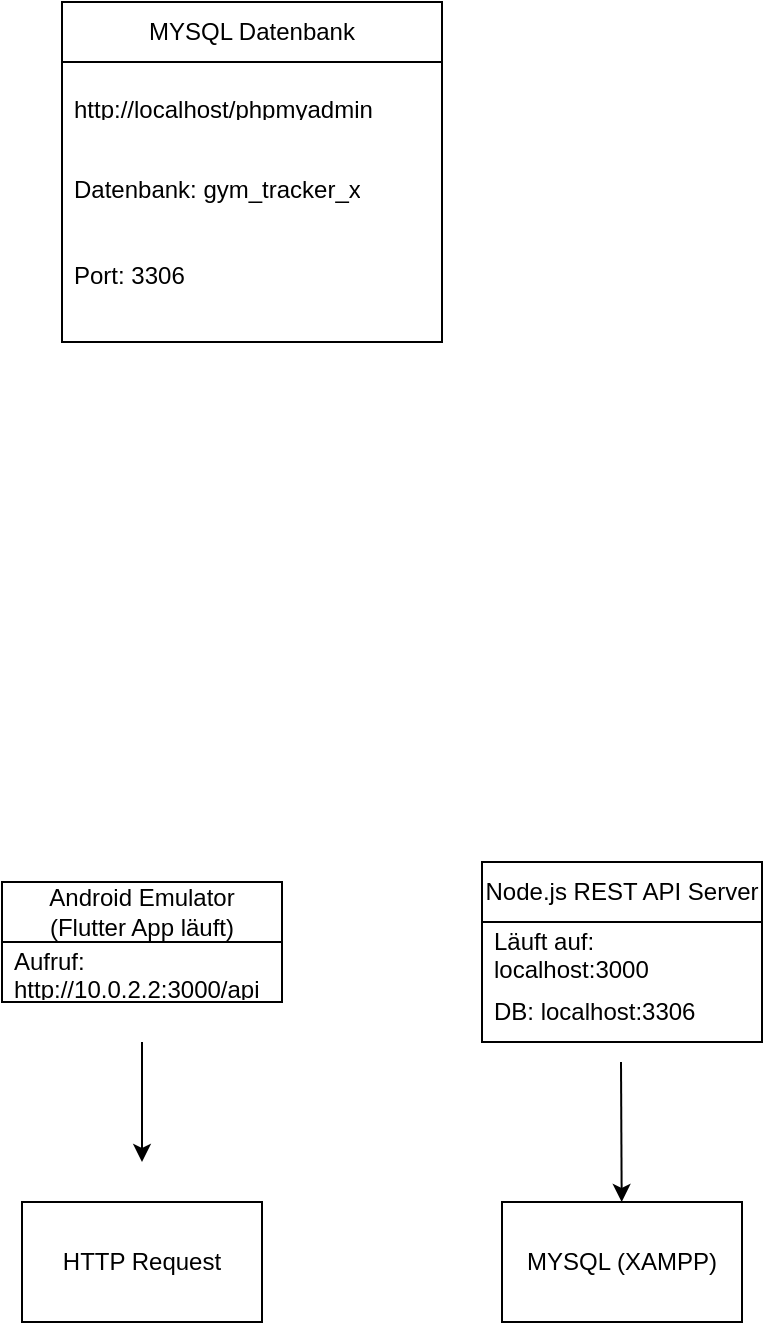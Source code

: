 <mxfile version="24.9.1">
  <diagram name="Seite-1" id="v38-Aa27aaraVS3fnahe">
    <mxGraphModel dx="1831" dy="807" grid="1" gridSize="10" guides="1" tooltips="1" connect="1" arrows="1" fold="1" page="1" pageScale="1" pageWidth="827" pageHeight="1169" math="0" shadow="0">
      <root>
        <mxCell id="0" />
        <mxCell id="1" parent="0" />
        <mxCell id="wmPQqVfjjBVrpNt7dZlr-10" value="Android Emulator&lt;div&gt;(Flutter App läuft)&lt;/div&gt;" style="swimlane;fontStyle=0;childLayout=stackLayout;horizontal=1;startSize=30;horizontalStack=0;resizeParent=1;resizeParentMax=0;resizeLast=0;collapsible=1;marginBottom=0;whiteSpace=wrap;html=1;" vertex="1" parent="1">
          <mxGeometry x="290" y="790" width="140" height="60" as="geometry" />
        </mxCell>
        <mxCell id="wmPQqVfjjBVrpNt7dZlr-11" value="Aufruf: http://10.0.2.2:3000/api&amp;nbsp;&amp;nbsp;" style="text;strokeColor=none;fillColor=none;align=left;verticalAlign=middle;spacingLeft=4;spacingRight=4;overflow=hidden;points=[[0,0.5],[1,0.5]];portConstraint=eastwest;rotatable=0;whiteSpace=wrap;html=1;" vertex="1" parent="wmPQqVfjjBVrpNt7dZlr-10">
          <mxGeometry y="30" width="140" height="30" as="geometry" />
        </mxCell>
        <mxCell id="wmPQqVfjjBVrpNt7dZlr-14" value="" style="endArrow=classic;html=1;rounded=0;" edge="1" parent="1">
          <mxGeometry width="50" height="50" relative="1" as="geometry">
            <mxPoint x="360" y="870" as="sourcePoint" />
            <mxPoint x="360" y="930" as="targetPoint" />
          </mxGeometry>
        </mxCell>
        <mxCell id="wmPQqVfjjBVrpNt7dZlr-16" value="HTTP Request" style="rounded=0;whiteSpace=wrap;html=1;" vertex="1" parent="1">
          <mxGeometry x="300" y="950" width="120" height="60" as="geometry" />
        </mxCell>
        <mxCell id="wmPQqVfjjBVrpNt7dZlr-18" value="Node.js REST API Server" style="swimlane;fontStyle=0;childLayout=stackLayout;horizontal=1;startSize=30;horizontalStack=0;resizeParent=1;resizeParentMax=0;resizeLast=0;collapsible=1;marginBottom=0;whiteSpace=wrap;html=1;" vertex="1" parent="1">
          <mxGeometry x="530" y="780" width="140" height="90" as="geometry" />
        </mxCell>
        <mxCell id="wmPQqVfjjBVrpNt7dZlr-19" value="Läuft auf: localhost:3000" style="text;strokeColor=none;fillColor=none;align=left;verticalAlign=middle;spacingLeft=4;spacingRight=4;overflow=hidden;points=[[0,0.5],[1,0.5]];portConstraint=eastwest;rotatable=0;whiteSpace=wrap;html=1;" vertex="1" parent="wmPQqVfjjBVrpNt7dZlr-18">
          <mxGeometry y="30" width="140" height="30" as="geometry" />
        </mxCell>
        <mxCell id="wmPQqVfjjBVrpNt7dZlr-20" value="DB: localhost:3306" style="text;strokeColor=none;fillColor=none;align=left;verticalAlign=middle;spacingLeft=4;spacingRight=4;overflow=hidden;points=[[0,0.5],[1,0.5]];portConstraint=eastwest;rotatable=0;whiteSpace=wrap;html=1;" vertex="1" parent="wmPQqVfjjBVrpNt7dZlr-18">
          <mxGeometry y="60" width="140" height="30" as="geometry" />
        </mxCell>
        <mxCell id="wmPQqVfjjBVrpNt7dZlr-22" value="" style="endArrow=classic;html=1;rounded=0;" edge="1" parent="1" target="wmPQqVfjjBVrpNt7dZlr-23">
          <mxGeometry width="50" height="50" relative="1" as="geometry">
            <mxPoint x="599.5" y="880" as="sourcePoint" />
            <mxPoint x="599.5" y="950" as="targetPoint" />
          </mxGeometry>
        </mxCell>
        <mxCell id="wmPQqVfjjBVrpNt7dZlr-23" value="MYSQL (XAMPP)" style="rounded=0;whiteSpace=wrap;html=1;" vertex="1" parent="1">
          <mxGeometry x="540" y="950" width="120" height="60" as="geometry" />
        </mxCell>
        <mxCell id="wmPQqVfjjBVrpNt7dZlr-24" value="MYSQL Datenbank" style="swimlane;fontStyle=0;childLayout=stackLayout;horizontal=1;startSize=30;horizontalStack=0;resizeParent=1;resizeParentMax=0;resizeLast=0;collapsible=1;marginBottom=0;whiteSpace=wrap;html=1;" vertex="1" parent="1">
          <mxGeometry x="320" y="350" width="190" height="170" as="geometry" />
        </mxCell>
        <mxCell id="wmPQqVfjjBVrpNt7dZlr-25" value="&amp;nbsp;&lt;div&gt;&lt;span style=&quot;background-color: initial;&quot;&gt;http://localhost/phpmyadmin&lt;/span&gt;&lt;/div&gt;" style="text;strokeColor=none;fillColor=none;align=left;verticalAlign=middle;spacingLeft=4;spacingRight=4;overflow=hidden;points=[[0,0.5],[1,0.5]];portConstraint=eastwest;rotatable=0;whiteSpace=wrap;html=1;" vertex="1" parent="wmPQqVfjjBVrpNt7dZlr-24">
          <mxGeometry y="30" width="190" height="30" as="geometry" />
        </mxCell>
        <mxCell id="wmPQqVfjjBVrpNt7dZlr-26" value="Datenbank:&amp;nbsp;gym_tracker_x&lt;div&gt;&lt;br&gt;&lt;/div&gt;&lt;div&gt;&lt;br&gt;&lt;/div&gt;&lt;div&gt;Port: 3306&lt;/div&gt;" style="text;strokeColor=none;fillColor=none;align=left;verticalAlign=middle;spacingLeft=4;spacingRight=4;overflow=hidden;points=[[0,0.5],[1,0.5]];portConstraint=eastwest;rotatable=0;whiteSpace=wrap;html=1;" vertex="1" parent="wmPQqVfjjBVrpNt7dZlr-24">
          <mxGeometry y="60" width="190" height="110" as="geometry" />
        </mxCell>
      </root>
    </mxGraphModel>
  </diagram>
</mxfile>
